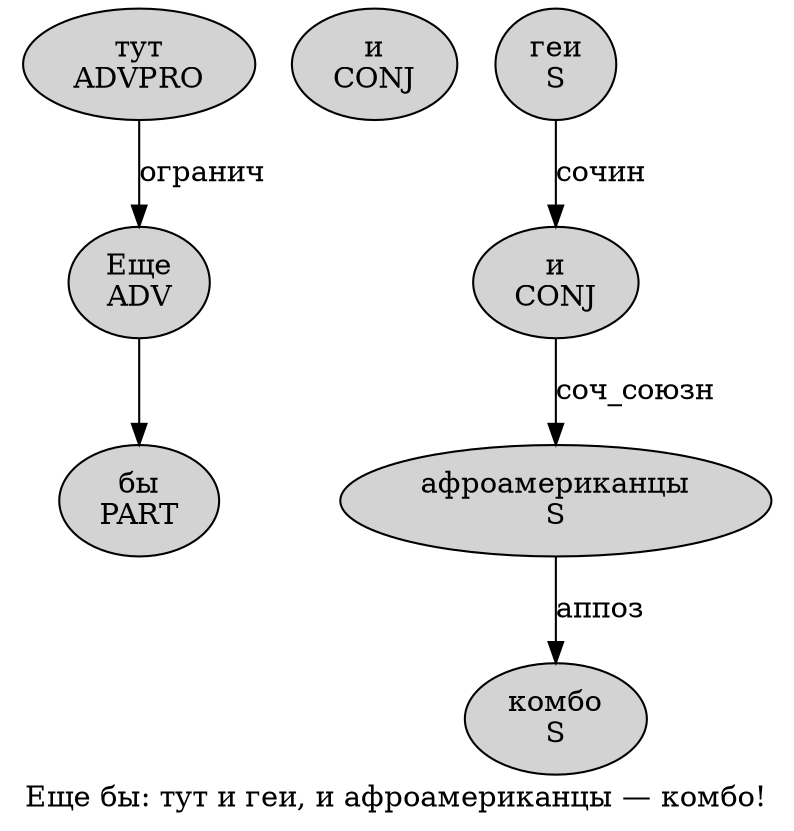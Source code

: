 digraph SENTENCE_4202 {
	graph [label="Еще бы: тут и геи, и афроамериканцы — комбо!"]
	node [style=filled]
		0 [label="Еще
ADV" color="" fillcolor=lightgray penwidth=1 shape=ellipse]
		1 [label="бы
PART" color="" fillcolor=lightgray penwidth=1 shape=ellipse]
		3 [label="тут
ADVPRO" color="" fillcolor=lightgray penwidth=1 shape=ellipse]
		4 [label="и
CONJ" color="" fillcolor=lightgray penwidth=1 shape=ellipse]
		5 [label="геи
S" color="" fillcolor=lightgray penwidth=1 shape=ellipse]
		7 [label="и
CONJ" color="" fillcolor=lightgray penwidth=1 shape=ellipse]
		8 [label="афроамериканцы
S" color="" fillcolor=lightgray penwidth=1 shape=ellipse]
		10 [label="комбо
S" color="" fillcolor=lightgray penwidth=1 shape=ellipse]
			5 -> 7 [label="сочин"]
			7 -> 8 [label="соч_союзн"]
			8 -> 10 [label="аппоз"]
			3 -> 0 [label="огранич"]
			0 -> 1
}